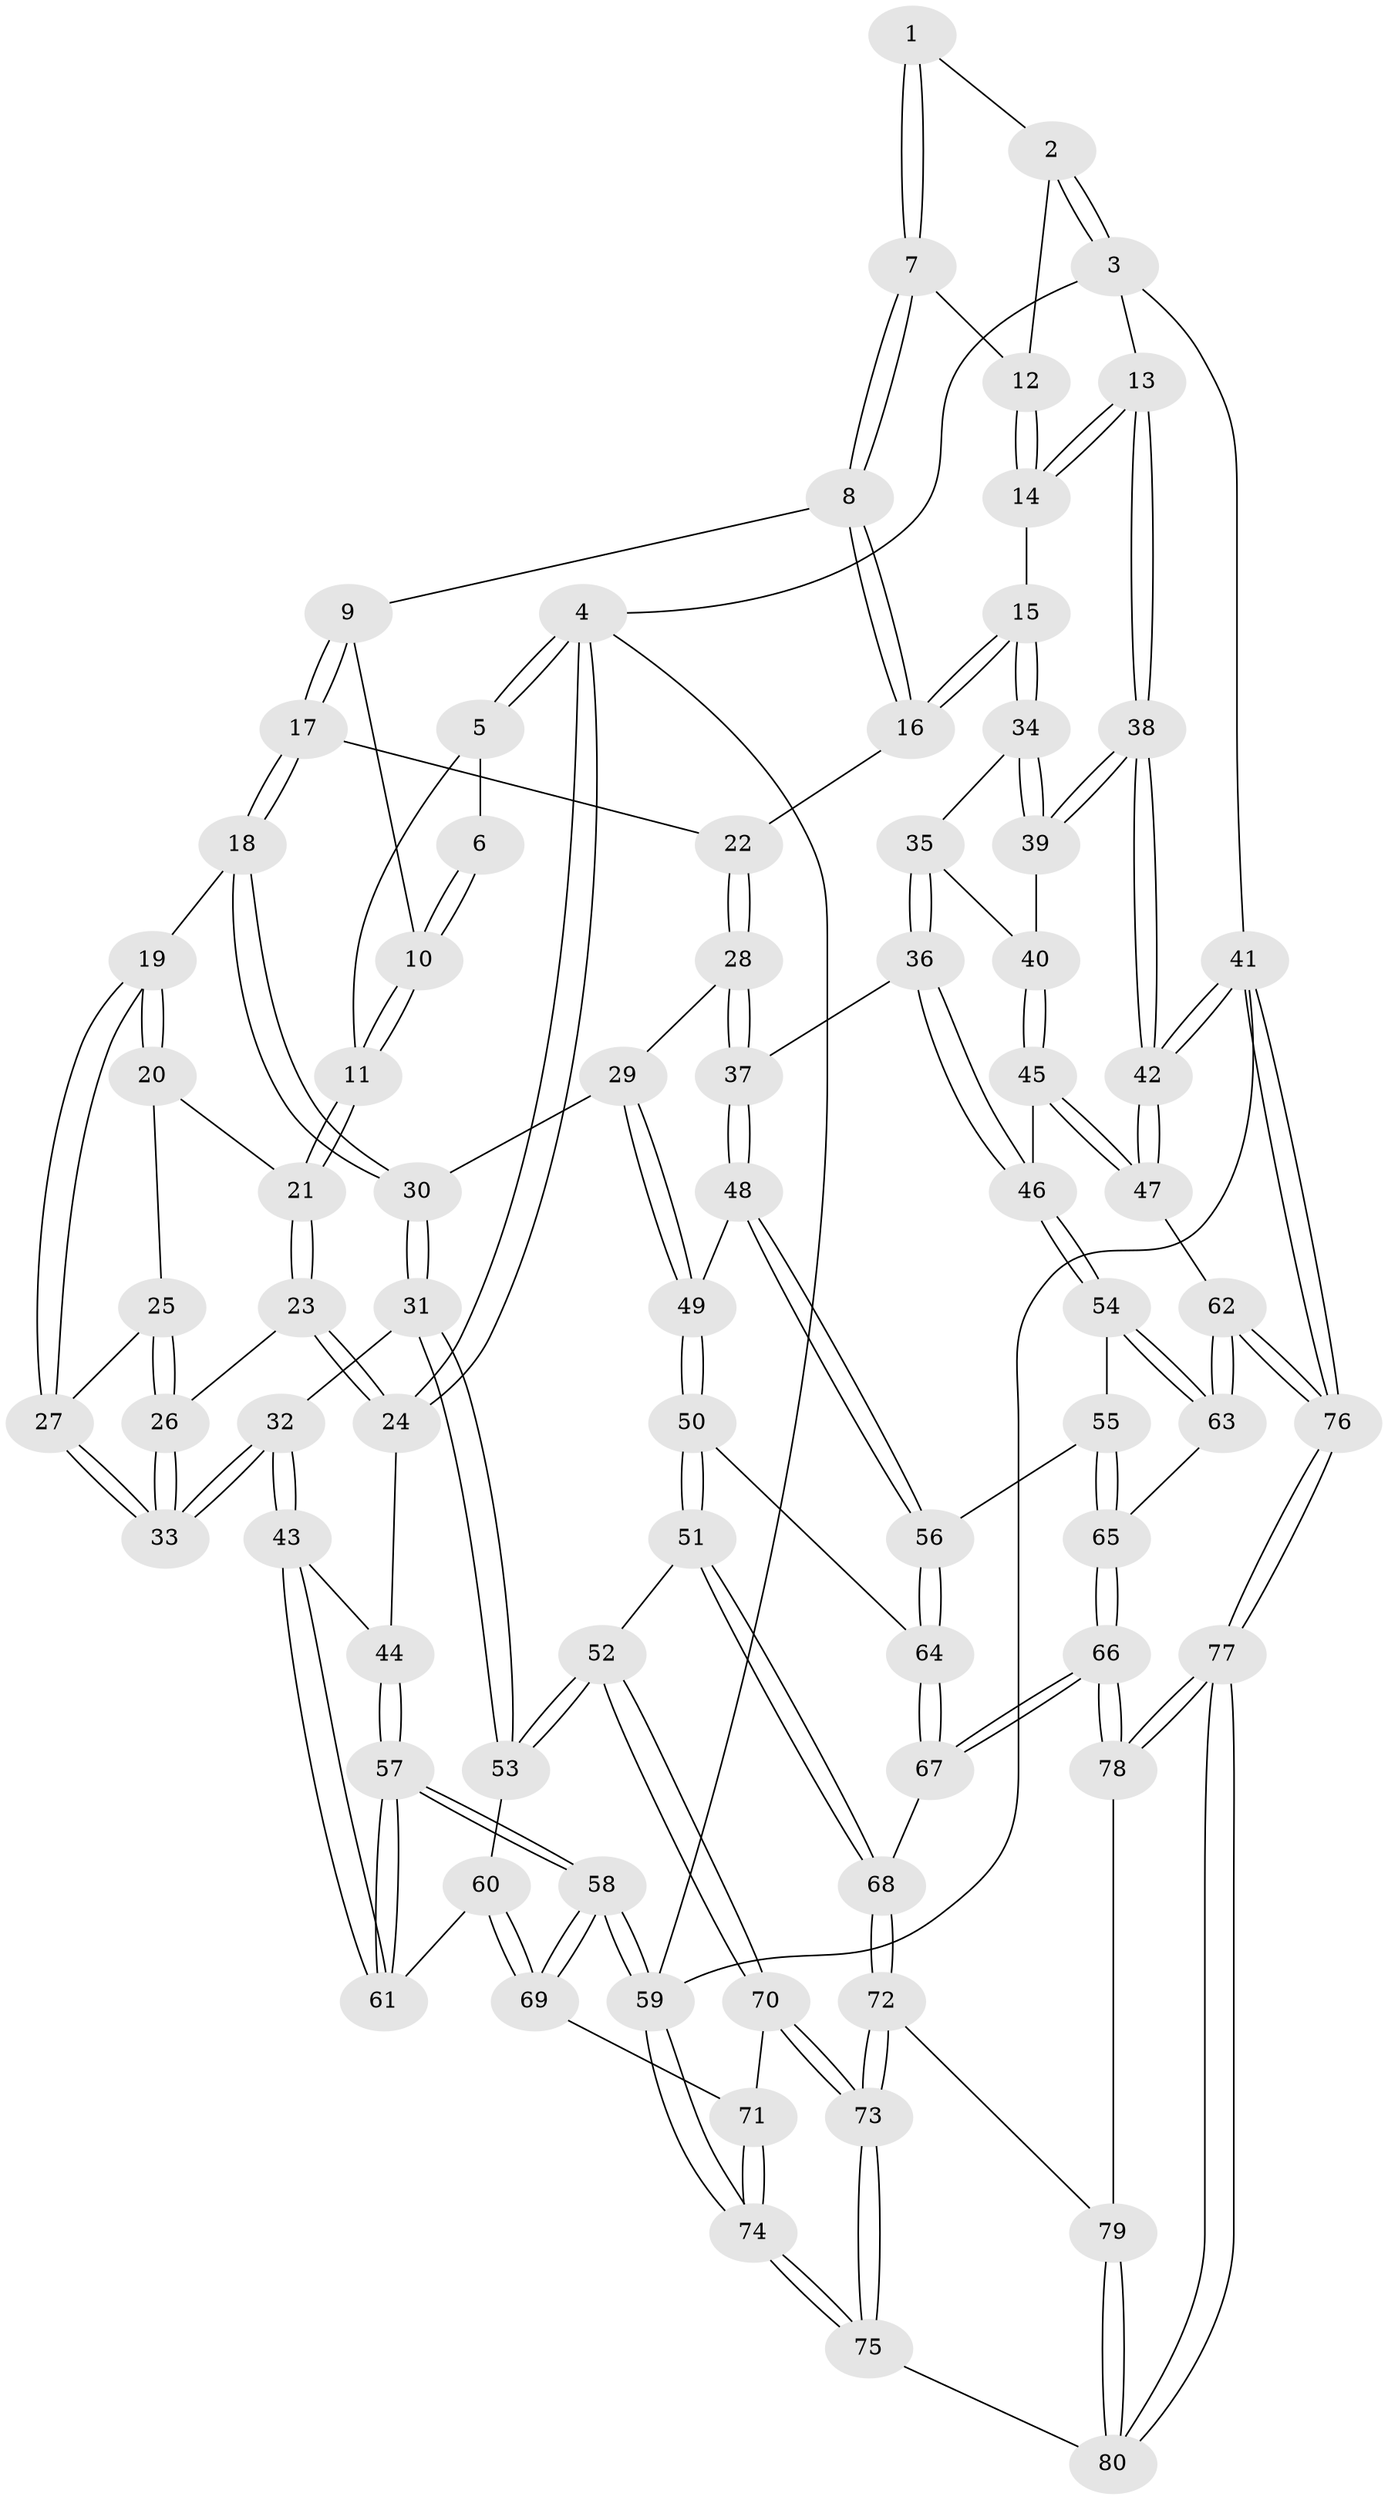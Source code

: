 // coarse degree distribution, {3: 0.375, 2: 0.025, 4: 0.55, 5: 0.025, 6: 0.025}
// Generated by graph-tools (version 1.1) at 2025/38/03/04/25 23:38:28]
// undirected, 80 vertices, 197 edges
graph export_dot {
  node [color=gray90,style=filled];
  1 [pos="+0.5821024052245448+0"];
  2 [pos="+0.8118780133239931+0"];
  3 [pos="+1+0"];
  4 [pos="+0+0"];
  5 [pos="+0.03276647621386292+0"];
  6 [pos="+0.3794158785708218+0"];
  7 [pos="+0.5321909653815647+0.1233089379059997"];
  8 [pos="+0.5217470645732437+0.13078463640605448"];
  9 [pos="+0.4482037741598643+0.15386451726288916"];
  10 [pos="+0.389998076229324+0.09539195858328584"];
  11 [pos="+0.19725853214076283+0.16021241793956692"];
  12 [pos="+0.6194806921358341+0.09956526316943515"];
  13 [pos="+1+0"];
  14 [pos="+0.7710775861141451+0.26934700592579125"];
  15 [pos="+0.7427170705569173+0.3149410140781833"];
  16 [pos="+0.7191921917666275+0.30813869738410243"];
  17 [pos="+0.4477304481821211+0.2391425820571379"];
  18 [pos="+0.3956216448516084+0.29918488484780753"];
  19 [pos="+0.3865707927976413+0.3005420223829009"];
  20 [pos="+0.29437516031828354+0.2839728120701379"];
  21 [pos="+0.18544400895704144+0.1843544750670399"];
  22 [pos="+0.5307296210192674+0.29032183817977447"];
  23 [pos="+0+0.32219477290850285"];
  24 [pos="+0+0.3462367752207527"];
  25 [pos="+0.2775886489471188+0.31403567535022153"];
  26 [pos="+0.1745511495982807+0.40691819931512213"];
  27 [pos="+0.29122598476158595+0.41714553568928237"];
  28 [pos="+0.507727386047801+0.49397883287498306"];
  29 [pos="+0.4642085480885049+0.5021102811852233"];
  30 [pos="+0.4526299870852234+0.5013033308332309"];
  31 [pos="+0.3386105157660319+0.5547168804359566"];
  32 [pos="+0.2938657729898274+0.5407022433486253"];
  33 [pos="+0.2615895640616367+0.4800562751504275"];
  34 [pos="+0.7427805489792831+0.3277904423813188"];
  35 [pos="+0.7415680732353782+0.33401990864954645"];
  36 [pos="+0.6396010656655758+0.5037903409948428"];
  37 [pos="+0.6371083498394472+0.505214774306907"];
  38 [pos="+1+0.3842740057554517"];
  39 [pos="+0.9935051729437797+0.4342478022053838"];
  40 [pos="+0.8817790296750839+0.5166336436558018"];
  41 [pos="+1+1"];
  42 [pos="+1+0.6973936485275518"];
  43 [pos="+0.15907997693002643+0.6252950313639148"];
  44 [pos="+0+0.34799574380618176"];
  45 [pos="+0.8748269750633411+0.6014353690200325"];
  46 [pos="+0.8264452102406757+0.6206053371838136"];
  47 [pos="+1+0.6915826896705655"];
  48 [pos="+0.6274035060402463+0.6173261763091447"];
  49 [pos="+0.5139604084218641+0.6830280869569936"];
  50 [pos="+0.4990960370835678+0.7181599290833404"];
  51 [pos="+0.4411572928025813+0.7381335057079936"];
  52 [pos="+0.38174338401362184+0.741040918485006"];
  53 [pos="+0.3632708970741843+0.6720868200033084"];
  54 [pos="+0.8168236175426108+0.6410730604323615"];
  55 [pos="+0.6477998724302693+0.6746223447140582"];
  56 [pos="+0.6470584514209564+0.6741552516347692"];
  57 [pos="+0+0.6766712326007329"];
  58 [pos="+0+1"];
  59 [pos="+0+1"];
  60 [pos="+0.1492707517631156+0.7205698587082435"];
  61 [pos="+0.14096945584652174+0.6850726395995961"];
  62 [pos="+0.8205040213595827+0.8342083211908705"];
  63 [pos="+0.7745522198980107+0.8013009857477661"];
  64 [pos="+0.5790756030811879+0.7615217261395303"];
  65 [pos="+0.7690406291983254+0.8014958573091316"];
  66 [pos="+0.6296941690546618+0.8668204050693933"];
  67 [pos="+0.6136003875708742+0.8608314011182358"];
  68 [pos="+0.5481144608559574+0.8796320948510025"];
  69 [pos="+0.15427652039883963+0.74829220639676"];
  70 [pos="+0.35422593397385177+0.787764618811917"];
  71 [pos="+0.18929741375576026+0.775756137168714"];
  72 [pos="+0.5105595551437344+0.9042351331018557"];
  73 [pos="+0.38114781299571643+0.9727225941539762"];
  74 [pos="+0.20296740129932098+1"];
  75 [pos="+0.2896320523525162+1"];
  76 [pos="+1+1"];
  77 [pos="+0.8323973006300632+1"];
  78 [pos="+0.6329524960697843+0.8802338922772317"];
  79 [pos="+0.57824997811834+0.9960190075701556"];
  80 [pos="+0.5343273645544984+1"];
  1 -- 2;
  1 -- 7;
  1 -- 7;
  2 -- 3;
  2 -- 3;
  2 -- 12;
  3 -- 4;
  3 -- 13;
  3 -- 41;
  4 -- 5;
  4 -- 5;
  4 -- 24;
  4 -- 24;
  4 -- 59;
  5 -- 6;
  5 -- 11;
  6 -- 10;
  6 -- 10;
  7 -- 8;
  7 -- 8;
  7 -- 12;
  8 -- 9;
  8 -- 16;
  8 -- 16;
  9 -- 10;
  9 -- 17;
  9 -- 17;
  10 -- 11;
  10 -- 11;
  11 -- 21;
  11 -- 21;
  12 -- 14;
  12 -- 14;
  13 -- 14;
  13 -- 14;
  13 -- 38;
  13 -- 38;
  14 -- 15;
  15 -- 16;
  15 -- 16;
  15 -- 34;
  15 -- 34;
  16 -- 22;
  17 -- 18;
  17 -- 18;
  17 -- 22;
  18 -- 19;
  18 -- 30;
  18 -- 30;
  19 -- 20;
  19 -- 20;
  19 -- 27;
  19 -- 27;
  20 -- 21;
  20 -- 25;
  21 -- 23;
  21 -- 23;
  22 -- 28;
  22 -- 28;
  23 -- 24;
  23 -- 24;
  23 -- 26;
  24 -- 44;
  25 -- 26;
  25 -- 26;
  25 -- 27;
  26 -- 33;
  26 -- 33;
  27 -- 33;
  27 -- 33;
  28 -- 29;
  28 -- 37;
  28 -- 37;
  29 -- 30;
  29 -- 49;
  29 -- 49;
  30 -- 31;
  30 -- 31;
  31 -- 32;
  31 -- 53;
  31 -- 53;
  32 -- 33;
  32 -- 33;
  32 -- 43;
  32 -- 43;
  34 -- 35;
  34 -- 39;
  34 -- 39;
  35 -- 36;
  35 -- 36;
  35 -- 40;
  36 -- 37;
  36 -- 46;
  36 -- 46;
  37 -- 48;
  37 -- 48;
  38 -- 39;
  38 -- 39;
  38 -- 42;
  38 -- 42;
  39 -- 40;
  40 -- 45;
  40 -- 45;
  41 -- 42;
  41 -- 42;
  41 -- 76;
  41 -- 76;
  41 -- 59;
  42 -- 47;
  42 -- 47;
  43 -- 44;
  43 -- 61;
  43 -- 61;
  44 -- 57;
  44 -- 57;
  45 -- 46;
  45 -- 47;
  45 -- 47;
  46 -- 54;
  46 -- 54;
  47 -- 62;
  48 -- 49;
  48 -- 56;
  48 -- 56;
  49 -- 50;
  49 -- 50;
  50 -- 51;
  50 -- 51;
  50 -- 64;
  51 -- 52;
  51 -- 68;
  51 -- 68;
  52 -- 53;
  52 -- 53;
  52 -- 70;
  52 -- 70;
  53 -- 60;
  54 -- 55;
  54 -- 63;
  54 -- 63;
  55 -- 56;
  55 -- 65;
  55 -- 65;
  56 -- 64;
  56 -- 64;
  57 -- 58;
  57 -- 58;
  57 -- 61;
  57 -- 61;
  58 -- 59;
  58 -- 59;
  58 -- 69;
  58 -- 69;
  59 -- 74;
  59 -- 74;
  60 -- 61;
  60 -- 69;
  60 -- 69;
  62 -- 63;
  62 -- 63;
  62 -- 76;
  62 -- 76;
  63 -- 65;
  64 -- 67;
  64 -- 67;
  65 -- 66;
  65 -- 66;
  66 -- 67;
  66 -- 67;
  66 -- 78;
  66 -- 78;
  67 -- 68;
  68 -- 72;
  68 -- 72;
  69 -- 71;
  70 -- 71;
  70 -- 73;
  70 -- 73;
  71 -- 74;
  71 -- 74;
  72 -- 73;
  72 -- 73;
  72 -- 79;
  73 -- 75;
  73 -- 75;
  74 -- 75;
  74 -- 75;
  75 -- 80;
  76 -- 77;
  76 -- 77;
  77 -- 78;
  77 -- 78;
  77 -- 80;
  77 -- 80;
  78 -- 79;
  79 -- 80;
  79 -- 80;
}
